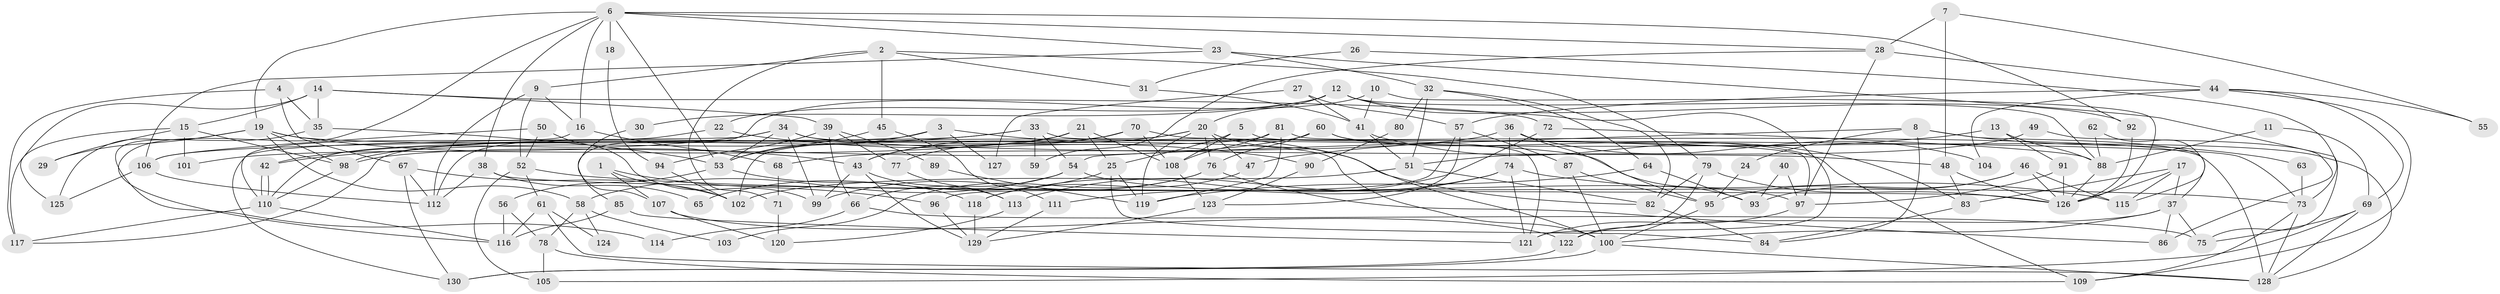 // Generated by graph-tools (version 1.1) at 2025/50/03/09/25 03:50:07]
// undirected, 130 vertices, 260 edges
graph export_dot {
graph [start="1"]
  node [color=gray90,style=filled];
  1;
  2;
  3;
  4;
  5;
  6;
  7;
  8;
  9;
  10;
  11;
  12;
  13;
  14;
  15;
  16;
  17;
  18;
  19;
  20;
  21;
  22;
  23;
  24;
  25;
  26;
  27;
  28;
  29;
  30;
  31;
  32;
  33;
  34;
  35;
  36;
  37;
  38;
  39;
  40;
  41;
  42;
  43;
  44;
  45;
  46;
  47;
  48;
  49;
  50;
  51;
  52;
  53;
  54;
  55;
  56;
  57;
  58;
  59;
  60;
  61;
  62;
  63;
  64;
  65;
  66;
  67;
  68;
  69;
  70;
  71;
  72;
  73;
  74;
  75;
  76;
  77;
  78;
  79;
  80;
  81;
  82;
  83;
  84;
  85;
  86;
  87;
  88;
  89;
  90;
  91;
  92;
  93;
  94;
  95;
  96;
  97;
  98;
  99;
  100;
  101;
  102;
  103;
  104;
  105;
  106;
  107;
  108;
  109;
  110;
  111;
  112;
  113;
  114;
  115;
  116;
  117;
  118;
  119;
  120;
  121;
  122;
  123;
  124;
  125;
  126;
  127;
  128;
  129;
  130;
  1 -- 96;
  1 -- 102;
  1 -- 107;
  2 -- 9;
  2 -- 79;
  2 -- 31;
  2 -- 45;
  2 -- 71;
  3 -- 110;
  3 -- 53;
  3 -- 82;
  3 -- 127;
  4 -- 117;
  4 -- 67;
  4 -- 35;
  5 -- 25;
  5 -- 121;
  5 -- 108;
  6 -- 16;
  6 -- 19;
  6 -- 18;
  6 -- 23;
  6 -- 28;
  6 -- 38;
  6 -- 53;
  6 -- 92;
  6 -- 116;
  7 -- 28;
  7 -- 48;
  7 -- 55;
  8 -- 37;
  8 -- 54;
  8 -- 24;
  8 -- 63;
  8 -- 84;
  9 -- 52;
  9 -- 112;
  9 -- 16;
  10 -- 126;
  10 -- 41;
  10 -- 85;
  11 -- 69;
  11 -- 88;
  12 -- 20;
  12 -- 92;
  12 -- 22;
  12 -- 30;
  12 -- 88;
  12 -- 121;
  13 -- 91;
  13 -- 47;
  13 -- 88;
  14 -- 35;
  14 -- 15;
  14 -- 39;
  14 -- 72;
  14 -- 125;
  15 -- 117;
  15 -- 98;
  15 -- 29;
  15 -- 101;
  16 -- 110;
  16 -- 68;
  17 -- 37;
  17 -- 83;
  17 -- 115;
  17 -- 126;
  18 -- 94;
  19 -- 98;
  19 -- 43;
  19 -- 29;
  19 -- 58;
  19 -- 93;
  19 -- 125;
  20 -- 100;
  20 -- 76;
  20 -- 43;
  20 -- 47;
  20 -- 102;
  20 -- 119;
  21 -- 25;
  21 -- 43;
  21 -- 101;
  21 -- 108;
  22 -- 112;
  22 -- 90;
  23 -- 32;
  23 -- 75;
  23 -- 106;
  24 -- 95;
  25 -- 119;
  25 -- 84;
  25 -- 65;
  26 -- 73;
  26 -- 31;
  27 -- 41;
  27 -- 57;
  27 -- 127;
  28 -- 44;
  28 -- 59;
  28 -- 97;
  30 -- 107;
  31 -- 41;
  32 -- 82;
  32 -- 51;
  32 -- 64;
  32 -- 80;
  33 -- 106;
  33 -- 42;
  33 -- 54;
  33 -- 59;
  33 -- 128;
  34 -- 100;
  34 -- 53;
  34 -- 42;
  34 -- 48;
  34 -- 99;
  34 -- 130;
  35 -- 53;
  35 -- 114;
  36 -- 68;
  36 -- 74;
  36 -- 95;
  36 -- 104;
  37 -- 100;
  37 -- 75;
  37 -- 86;
  37 -- 122;
  38 -- 126;
  38 -- 65;
  38 -- 112;
  39 -- 77;
  39 -- 66;
  39 -- 89;
  39 -- 94;
  40 -- 93;
  40 -- 97;
  41 -- 83;
  41 -- 51;
  42 -- 110;
  42 -- 110;
  43 -- 99;
  43 -- 113;
  43 -- 129;
  44 -- 69;
  44 -- 57;
  44 -- 55;
  44 -- 104;
  44 -- 109;
  45 -- 53;
  45 -- 111;
  46 -- 93;
  46 -- 126;
  46 -- 95;
  46 -- 115;
  47 -- 118;
  48 -- 126;
  48 -- 83;
  49 -- 86;
  49 -- 51;
  50 -- 106;
  50 -- 52;
  50 -- 99;
  51 -- 102;
  51 -- 82;
  52 -- 73;
  52 -- 61;
  52 -- 105;
  53 -- 56;
  53 -- 118;
  54 -- 97;
  54 -- 58;
  54 -- 66;
  56 -- 116;
  56 -- 78;
  57 -- 123;
  57 -- 87;
  57 -- 96;
  58 -- 78;
  58 -- 103;
  58 -- 124;
  60 -- 109;
  60 -- 98;
  60 -- 76;
  60 -- 128;
  61 -- 116;
  61 -- 128;
  61 -- 124;
  62 -- 115;
  62 -- 88;
  63 -- 73;
  64 -- 119;
  64 -- 93;
  66 -- 75;
  66 -- 114;
  67 -- 130;
  67 -- 112;
  67 -- 102;
  68 -- 71;
  69 -- 128;
  69 -- 75;
  69 -- 105;
  70 -- 108;
  70 -- 73;
  70 -- 77;
  70 -- 98;
  71 -- 120;
  72 -- 88;
  72 -- 118;
  73 -- 109;
  73 -- 128;
  74 -- 115;
  74 -- 111;
  74 -- 113;
  74 -- 121;
  76 -- 99;
  76 -- 86;
  76 -- 103;
  77 -- 113;
  78 -- 105;
  78 -- 109;
  79 -- 122;
  79 -- 126;
  79 -- 82;
  80 -- 90;
  81 -- 108;
  81 -- 97;
  81 -- 117;
  81 -- 119;
  82 -- 84;
  83 -- 84;
  85 -- 121;
  85 -- 116;
  87 -- 100;
  87 -- 95;
  88 -- 126;
  89 -- 119;
  90 -- 123;
  91 -- 126;
  91 -- 97;
  92 -- 126;
  94 -- 102;
  95 -- 100;
  96 -- 129;
  97 -- 121;
  98 -- 110;
  100 -- 128;
  100 -- 130;
  106 -- 125;
  106 -- 112;
  107 -- 122;
  107 -- 120;
  108 -- 123;
  110 -- 116;
  110 -- 117;
  111 -- 129;
  113 -- 120;
  118 -- 129;
  122 -- 130;
  123 -- 129;
}
